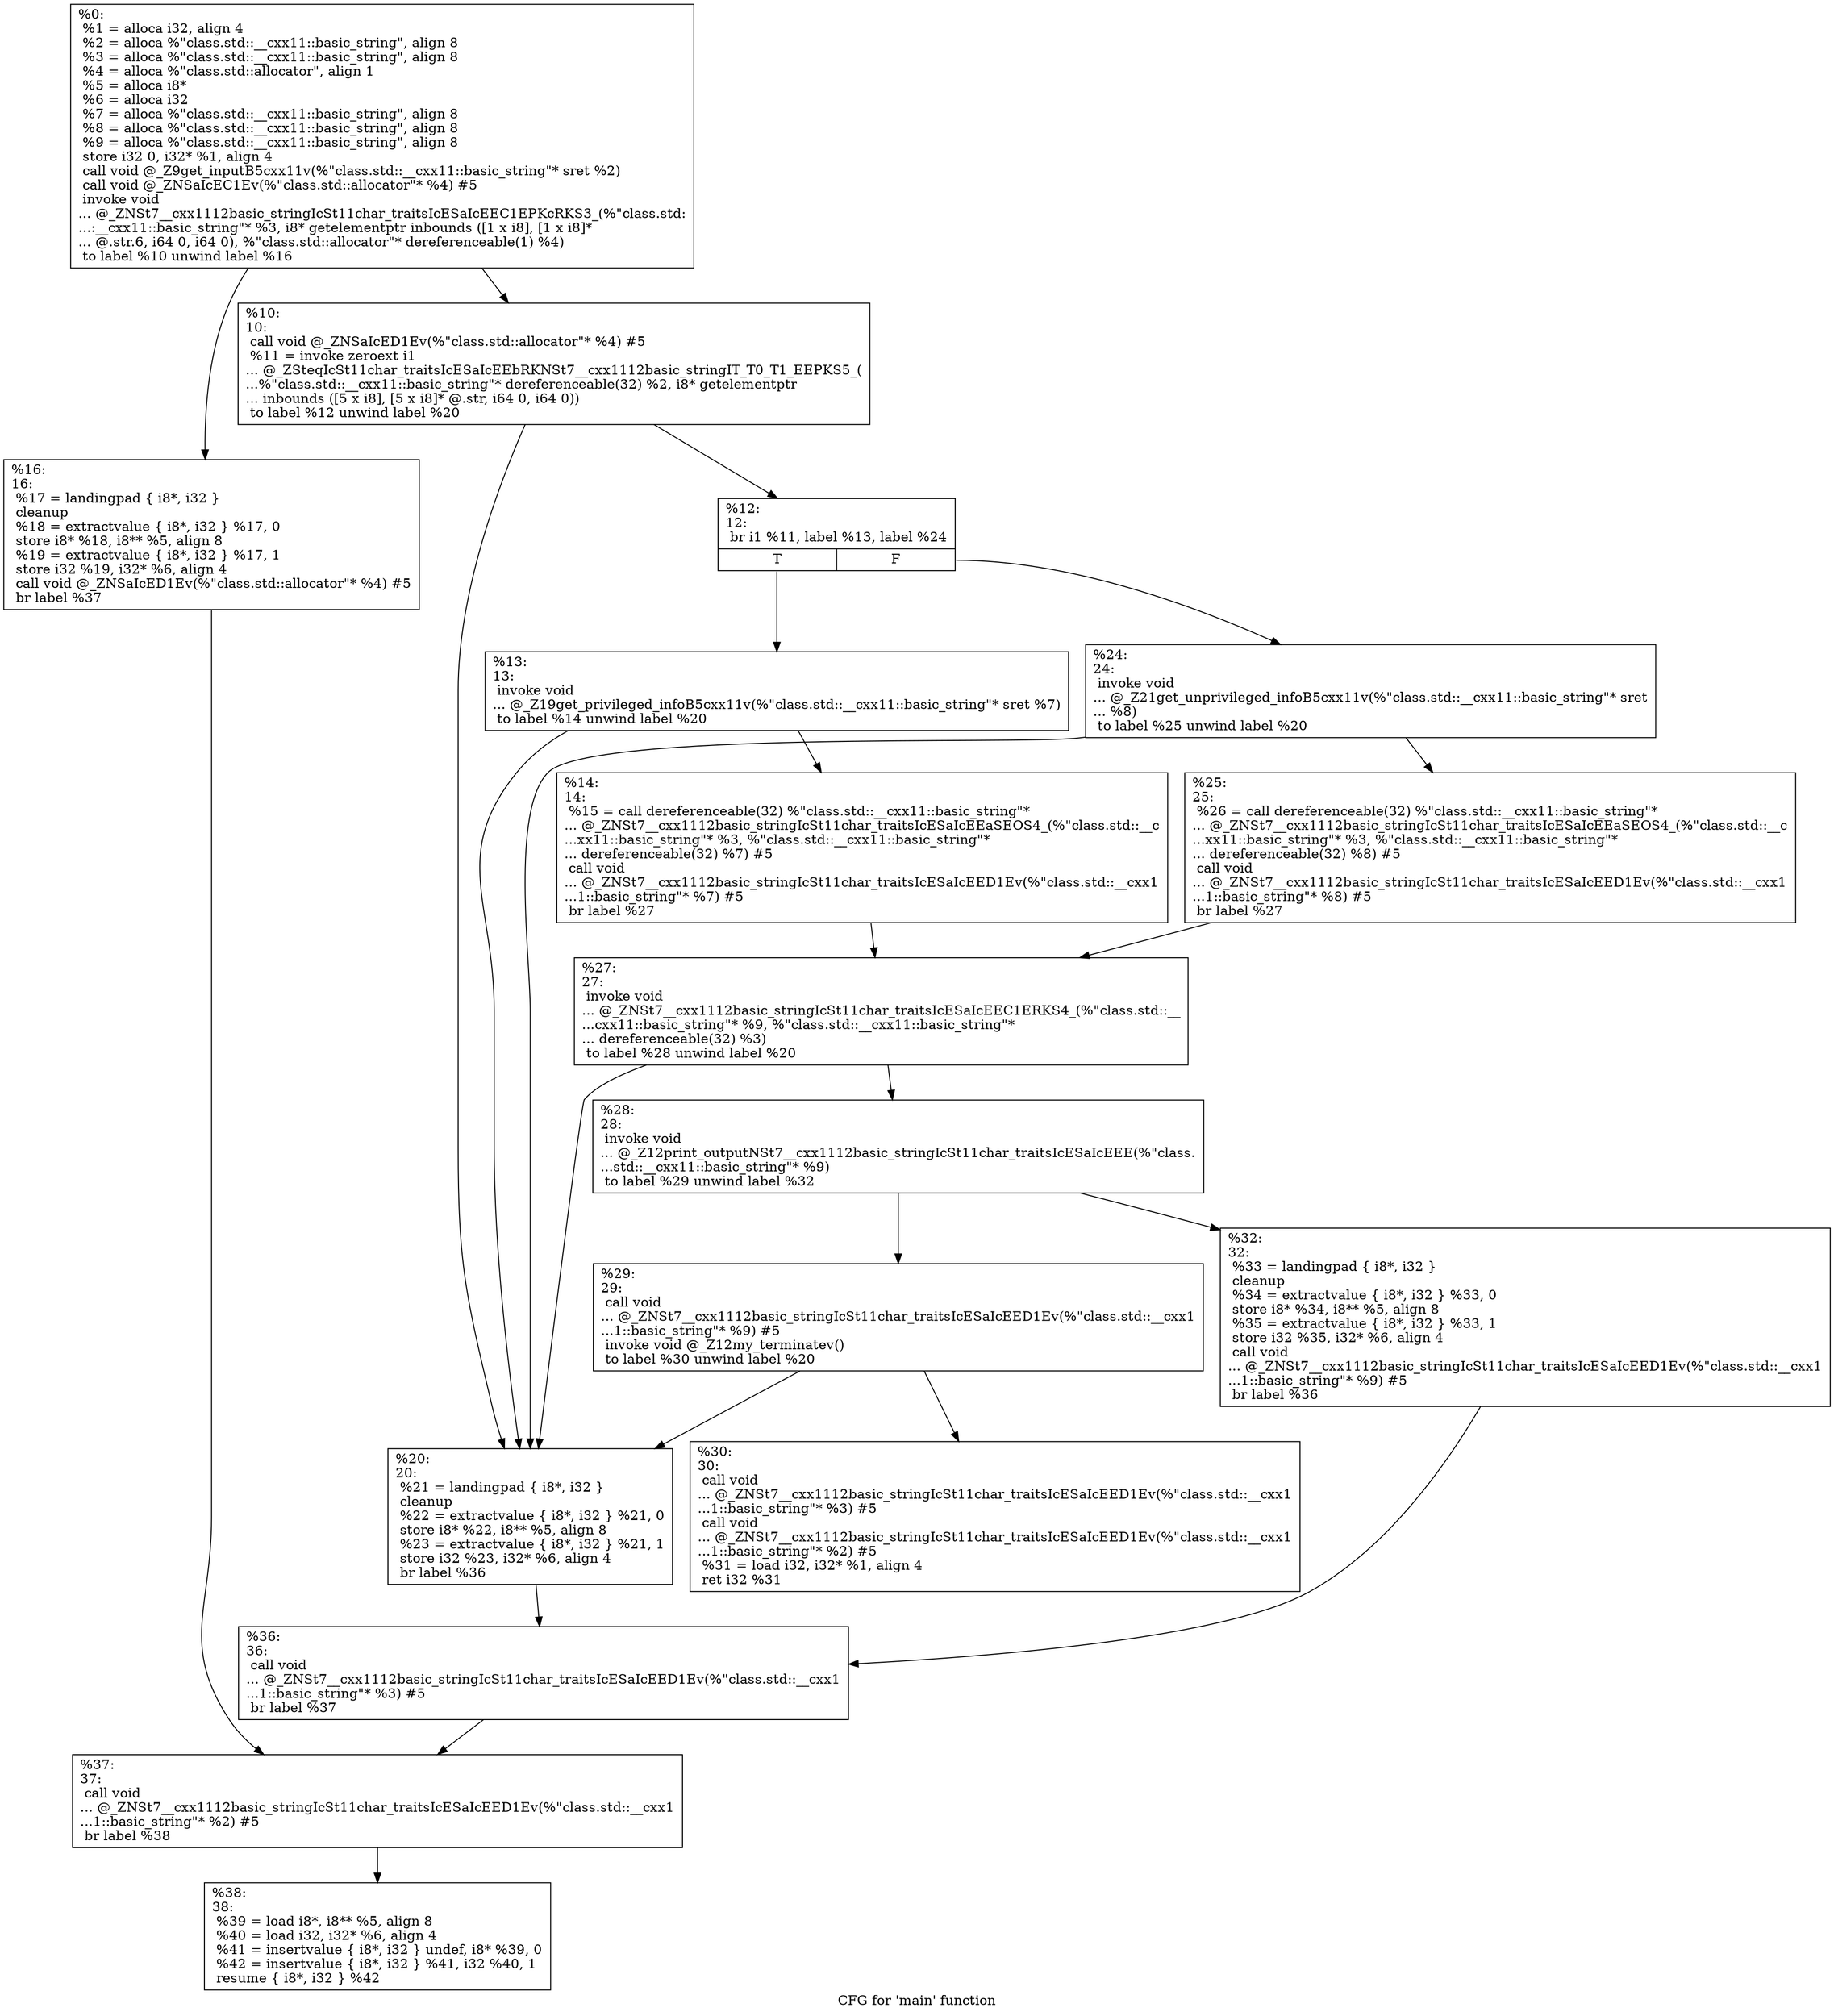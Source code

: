 digraph "CFG for 'main' function" {
	label="CFG for 'main' function";

	Node0x1852da0 [shape=record,label="{%0:\l  %1 = alloca i32, align 4\l  %2 = alloca %\"class.std::__cxx11::basic_string\", align 8\l  %3 = alloca %\"class.std::__cxx11::basic_string\", align 8\l  %4 = alloca %\"class.std::allocator\", align 1\l  %5 = alloca i8*\l  %6 = alloca i32\l  %7 = alloca %\"class.std::__cxx11::basic_string\", align 8\l  %8 = alloca %\"class.std::__cxx11::basic_string\", align 8\l  %9 = alloca %\"class.std::__cxx11::basic_string\", align 8\l  store i32 0, i32* %1, align 4\l  call void @_Z9get_inputB5cxx11v(%\"class.std::__cxx11::basic_string\"* sret %2)\l  call void @_ZNSaIcEC1Ev(%\"class.std::allocator\"* %4) #5\l  invoke void\l... @_ZNSt7__cxx1112basic_stringIcSt11char_traitsIcESaIcEEC1EPKcRKS3_(%\"class.std:\l...:__cxx11::basic_string\"* %3, i8* getelementptr inbounds ([1 x i8], [1 x i8]*\l... @.str.6, i64 0, i64 0), %\"class.std::allocator\"* dereferenceable(1) %4)\l          to label %10 unwind label %16\l}"];
	Node0x1852da0 -> Node0x1852fc0;
	Node0x1852da0 -> Node0x1853100;
	Node0x1852fc0 [shape=record,label="{%10:\l10:                                               \l  call void @_ZNSaIcED1Ev(%\"class.std::allocator\"* %4) #5\l  %11 = invoke zeroext i1\l... @_ZSteqIcSt11char_traitsIcESaIcEEbRKNSt7__cxx1112basic_stringIT_T0_T1_EEPKS5_(\l...%\"class.std::__cxx11::basic_string\"* dereferenceable(32) %2, i8* getelementptr\l... inbounds ([5 x i8], [5 x i8]* @.str, i64 0, i64 0))\l          to label %12 unwind label %20\l}"];
	Node0x1852fc0 -> Node0x1853010;
	Node0x1852fc0 -> Node0x1853150;
	Node0x1853010 [shape=record,label="{%12:\l12:                                               \l  br i1 %11, label %13, label %24\l|{<s0>T|<s1>F}}"];
	Node0x1853010:s0 -> Node0x1853060;
	Node0x1853010:s1 -> Node0x18531a0;
	Node0x1853060 [shape=record,label="{%13:\l13:                                               \l  invoke void\l... @_Z19get_privileged_infoB5cxx11v(%\"class.std::__cxx11::basic_string\"* sret %7)\l          to label %14 unwind label %20\l}"];
	Node0x1853060 -> Node0x18530b0;
	Node0x1853060 -> Node0x1853150;
	Node0x18530b0 [shape=record,label="{%14:\l14:                                               \l  %15 = call dereferenceable(32) %\"class.std::__cxx11::basic_string\"*\l... @_ZNSt7__cxx1112basic_stringIcSt11char_traitsIcESaIcEEaSEOS4_(%\"class.std::__c\l...xx11::basic_string\"* %3, %\"class.std::__cxx11::basic_string\"*\l... dereferenceable(32) %7) #5\l  call void\l... @_ZNSt7__cxx1112basic_stringIcSt11char_traitsIcESaIcEED1Ev(%\"class.std::__cxx1\l...1::basic_string\"* %7) #5\l  br label %27\l}"];
	Node0x18530b0 -> Node0x1853240;
	Node0x1853100 [shape=record,label="{%16:\l16:                                               \l  %17 = landingpad \{ i8*, i32 \}\l          cleanup\l  %18 = extractvalue \{ i8*, i32 \} %17, 0\l  store i8* %18, i8** %5, align 8\l  %19 = extractvalue \{ i8*, i32 \} %17, 1\l  store i32 %19, i32* %6, align 4\l  call void @_ZNSaIcED1Ev(%\"class.std::allocator\"* %4) #5\l  br label %37\l}"];
	Node0x1853100 -> Node0x1853420;
	Node0x1853150 [shape=record,label="{%20:\l20:                                               \l  %21 = landingpad \{ i8*, i32 \}\l          cleanup\l  %22 = extractvalue \{ i8*, i32 \} %21, 0\l  store i8* %22, i8** %5, align 8\l  %23 = extractvalue \{ i8*, i32 \} %21, 1\l  store i32 %23, i32* %6, align 4\l  br label %36\l}"];
	Node0x1853150 -> Node0x18533d0;
	Node0x18531a0 [shape=record,label="{%24:\l24:                                               \l  invoke void\l... @_Z21get_unprivileged_infoB5cxx11v(%\"class.std::__cxx11::basic_string\"* sret\l... %8)\l          to label %25 unwind label %20\l}"];
	Node0x18531a0 -> Node0x18531f0;
	Node0x18531a0 -> Node0x1853150;
	Node0x18531f0 [shape=record,label="{%25:\l25:                                               \l  %26 = call dereferenceable(32) %\"class.std::__cxx11::basic_string\"*\l... @_ZNSt7__cxx1112basic_stringIcSt11char_traitsIcESaIcEEaSEOS4_(%\"class.std::__c\l...xx11::basic_string\"* %3, %\"class.std::__cxx11::basic_string\"*\l... dereferenceable(32) %8) #5\l  call void\l... @_ZNSt7__cxx1112basic_stringIcSt11char_traitsIcESaIcEED1Ev(%\"class.std::__cxx1\l...1::basic_string\"* %8) #5\l  br label %27\l}"];
	Node0x18531f0 -> Node0x1853240;
	Node0x1853240 [shape=record,label="{%27:\l27:                                               \l  invoke void\l... @_ZNSt7__cxx1112basic_stringIcSt11char_traitsIcESaIcEEC1ERKS4_(%\"class.std::__\l...cxx11::basic_string\"* %9, %\"class.std::__cxx11::basic_string\"*\l... dereferenceable(32) %3)\l          to label %28 unwind label %20\l}"];
	Node0x1853240 -> Node0x1853290;
	Node0x1853240 -> Node0x1853150;
	Node0x1853290 [shape=record,label="{%28:\l28:                                               \l  invoke void\l... @_Z12print_outputNSt7__cxx1112basic_stringIcSt11char_traitsIcESaIcEEE(%\"class.\l...std::__cxx11::basic_string\"* %9)\l          to label %29 unwind label %32\l}"];
	Node0x1853290 -> Node0x18532e0;
	Node0x1853290 -> Node0x1853380;
	Node0x18532e0 [shape=record,label="{%29:\l29:                                               \l  call void\l... @_ZNSt7__cxx1112basic_stringIcSt11char_traitsIcESaIcEED1Ev(%\"class.std::__cxx1\l...1::basic_string\"* %9) #5\l  invoke void @_Z12my_terminatev()\l          to label %30 unwind label %20\l}"];
	Node0x18532e0 -> Node0x1853330;
	Node0x18532e0 -> Node0x1853150;
	Node0x1853330 [shape=record,label="{%30:\l30:                                               \l  call void\l... @_ZNSt7__cxx1112basic_stringIcSt11char_traitsIcESaIcEED1Ev(%\"class.std::__cxx1\l...1::basic_string\"* %3) #5\l  call void\l... @_ZNSt7__cxx1112basic_stringIcSt11char_traitsIcESaIcEED1Ev(%\"class.std::__cxx1\l...1::basic_string\"* %2) #5\l  %31 = load i32, i32* %1, align 4\l  ret i32 %31\l}"];
	Node0x1853380 [shape=record,label="{%32:\l32:                                               \l  %33 = landingpad \{ i8*, i32 \}\l          cleanup\l  %34 = extractvalue \{ i8*, i32 \} %33, 0\l  store i8* %34, i8** %5, align 8\l  %35 = extractvalue \{ i8*, i32 \} %33, 1\l  store i32 %35, i32* %6, align 4\l  call void\l... @_ZNSt7__cxx1112basic_stringIcSt11char_traitsIcESaIcEED1Ev(%\"class.std::__cxx1\l...1::basic_string\"* %9) #5\l  br label %36\l}"];
	Node0x1853380 -> Node0x18533d0;
	Node0x18533d0 [shape=record,label="{%36:\l36:                                               \l  call void\l... @_ZNSt7__cxx1112basic_stringIcSt11char_traitsIcESaIcEED1Ev(%\"class.std::__cxx1\l...1::basic_string\"* %3) #5\l  br label %37\l}"];
	Node0x18533d0 -> Node0x1853420;
	Node0x1853420 [shape=record,label="{%37:\l37:                                               \l  call void\l... @_ZNSt7__cxx1112basic_stringIcSt11char_traitsIcESaIcEED1Ev(%\"class.std::__cxx1\l...1::basic_string\"* %2) #5\l  br label %38\l}"];
	Node0x1853420 -> Node0x1853470;
	Node0x1853470 [shape=record,label="{%38:\l38:                                               \l  %39 = load i8*, i8** %5, align 8\l  %40 = load i32, i32* %6, align 4\l  %41 = insertvalue \{ i8*, i32 \} undef, i8* %39, 0\l  %42 = insertvalue \{ i8*, i32 \} %41, i32 %40, 1\l  resume \{ i8*, i32 \} %42\l}"];
}

